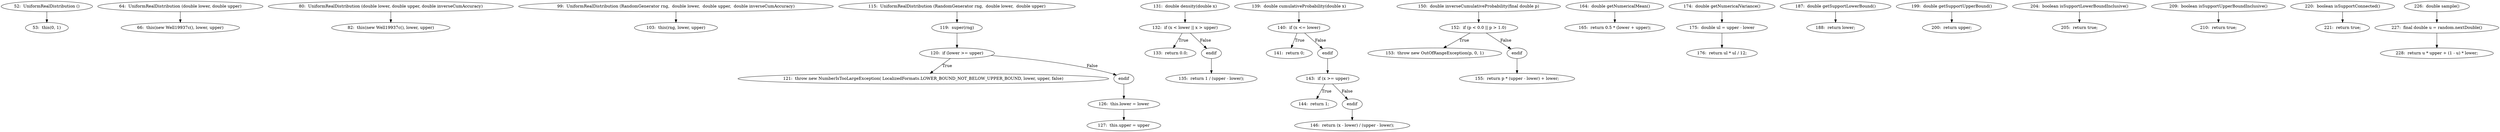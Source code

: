 digraph UniformRealDistribution_CFG {
  // graph-vertices
  v1  [label="52:  UniformRealDistribution ()"];
  v2  [label="53:  this(0, 1)"];
  v3  [label="64:  UniformRealDistribution (double lower, double upper)"];
  v4  [label="66:  this(new Well19937c(), lower, upper)"];
  v5  [label="80:  UniformRealDistribution (double lower, double upper, double inverseCumAccuracy)"];
  v6  [label="82:  this(new Well19937c(), lower, upper)"];
  v7  [label="99:  UniformRealDistribution (RandomGenerator rng,  double lower,  double upper,  double inverseCumAccuracy)"];
  v8  [label="103:  this(rng, lower, upper)"];
  v9  [label="115:  UniformRealDistribution (RandomGenerator rng,  double lower,  double upper)"];
  v10  [label="119:  super(rng)"];
  v11  [label="120:  if (lower >= upper)"];
  v12  [label="121:  throw new NumberIsTooLargeException( LocalizedFormats.LOWER_BOUND_NOT_BELOW_UPPER_BOUND, lower, upper, false)"];
  v13  [label="endif"];
  v14  [label="126:  this.lower = lower"];
  v15  [label="127:  this.upper = upper"];
  v16  [label="131:  double density(double x)"];
  v17  [label="132:  if (x < lower || x > upper)"];
  v18  [label="133:  return 0.0;"];
  v19  [label="endif"];
  v20  [label="135:  return 1 / (upper - lower);"];
  v21  [label="139:  double cumulativeProbability(double x)"];
  v22  [label="140:  if (x <= lower)"];
  v23  [label="141:  return 0;"];
  v24  [label="endif"];
  v25  [label="143:  if (x >= upper)"];
  v26  [label="144:  return 1;"];
  v27  [label="endif"];
  v28  [label="146:  return (x - lower) / (upper - lower);"];
  v29  [label="150:  double inverseCumulativeProbability(final double p)"];
  v30  [label="152:  if (p < 0.0 || p > 1.0)"];
  v31  [label="153:  throw new OutOfRangeException(p, 0, 1)"];
  v32  [label="endif"];
  v33  [label="155:  return p * (upper - lower) + lower;"];
  v34  [label="164:  double getNumericalMean()"];
  v35  [label="165:  return 0.5 * (lower + upper);"];
  v36  [label="174:  double getNumericalVariance()"];
  v37  [label="175:  double ul = upper - lower"];
  v38  [label="176:  return ul * ul / 12;"];
  v39  [label="187:  double getSupportLowerBound()"];
  v40  [label="188:  return lower;"];
  v41  [label="199:  double getSupportUpperBound()"];
  v42  [label="200:  return upper;"];
  v43  [label="204:  boolean isSupportLowerBoundInclusive()"];
  v44  [label="205:  return true;"];
  v45  [label="209:  boolean isSupportUpperBoundInclusive()"];
  v46  [label="210:  return true;"];
  v47  [label="220:  boolean isSupportConnected()"];
  v48  [label="221:  return true;"];
  v49  [label="226:  double sample()"];
  v50  [label="227:  final double u = random.nextDouble()"];
  v51  [label="228:  return u * upper + (1 - u) * lower;"];
  // graph-edges
  v1 -> v2;
  v3 -> v4;
  v5 -> v6;
  v7 -> v8;
  v9 -> v10;
  v10 -> v11;
  v11 -> v12  [label="True"];
  v11 -> v13  [label="False"];
  v13 -> v14;
  v14 -> v15;
  v16 -> v17;
  v17 -> v18  [label="True"];
  v17 -> v19  [label="False"];
  v19 -> v20;
  v21 -> v22;
  v22 -> v23  [label="True"];
  v22 -> v24  [label="False"];
  v24 -> v25;
  v25 -> v26  [label="True"];
  v25 -> v27  [label="False"];
  v27 -> v28;
  v29 -> v30;
  v30 -> v31  [label="True"];
  v30 -> v32  [label="False"];
  v32 -> v33;
  v34 -> v35;
  v36 -> v37;
  v37 -> v38;
  v39 -> v40;
  v41 -> v42;
  v43 -> v44;
  v45 -> v46;
  v47 -> v48;
  v49 -> v50;
  v50 -> v51;
  // end-of-graph
}
